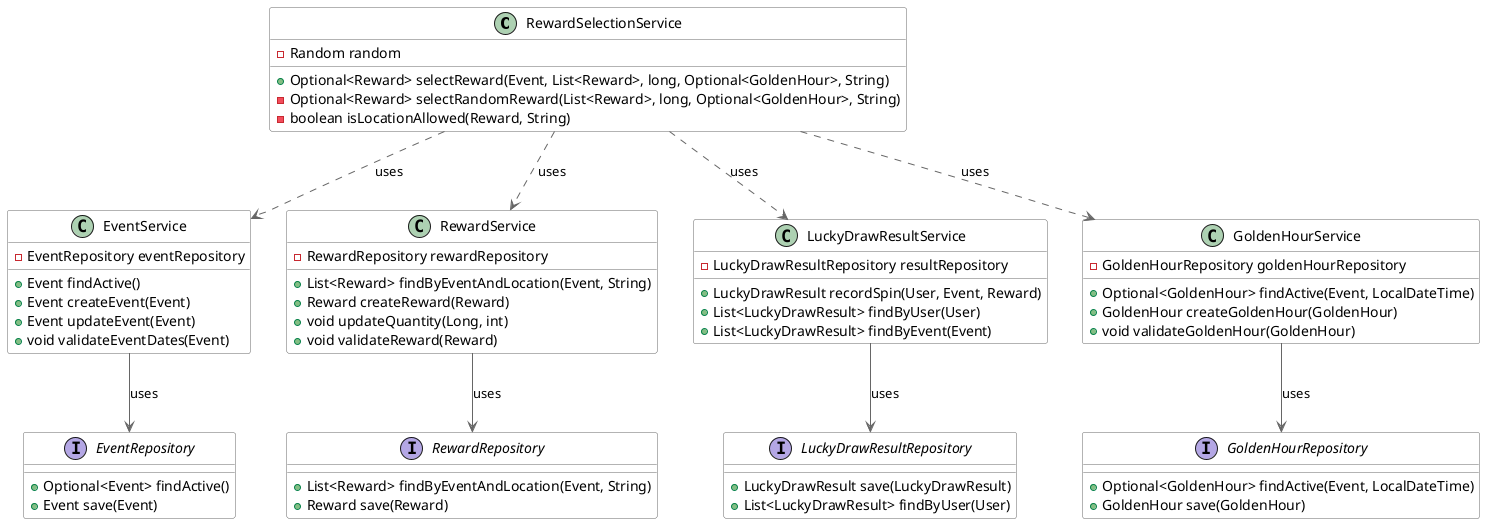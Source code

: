 @startuml Luckydraw Services

' Style settings
skinparam class {
    BackgroundColor white
    ArrowColor #666666
    BorderColor #666666
}

' Services and Components
class RewardSelectionService {
    -Random random
    +Optional<Reward> selectReward(Event, List<Reward>, long, Optional<GoldenHour>, String)
    -Optional<Reward> selectRandomReward(List<Reward>, long, Optional<GoldenHour>, String)
    -boolean isLocationAllowed(Reward, String)
}

class EventService {
    -EventRepository eventRepository
    +Event findActive()
    +Event createEvent(Event)
    +Event updateEvent(Event)
    +void validateEventDates(Event)
}

class RewardService {
    -RewardRepository rewardRepository
    +List<Reward> findByEventAndLocation(Event, String)
    +Reward createReward(Reward)
    +void updateQuantity(Long, int)
    +void validateReward(Reward)
}

class LuckyDrawResultService {
    -LuckyDrawResultRepository resultRepository
    +LuckyDrawResult recordSpin(User, Event, Reward)
    +List<LuckyDrawResult> findByUser(User)
    +List<LuckyDrawResult> findByEvent(Event)
}

class GoldenHourService {
    -GoldenHourRepository goldenHourRepository
    +Optional<GoldenHour> findActive(Event, LocalDateTime)
    +GoldenHour createGoldenHour(GoldenHour)
    +void validateGoldenHour(GoldenHour)
}

interface EventRepository {
    +Optional<Event> findActive()
    +Event save(Event)
}

interface RewardRepository {
    +List<Reward> findByEventAndLocation(Event, String)
    +Reward save(Reward)
}

interface LuckyDrawResultRepository {
    +LuckyDrawResult save(LuckyDrawResult)
    +List<LuckyDrawResult> findByUser(User)
}

interface GoldenHourRepository {
    +Optional<GoldenHour> findActive(Event, LocalDateTime)
    +GoldenHour save(GoldenHour)
}

' Relationships
RewardSelectionService ..> RewardService : uses
RewardSelectionService ..> EventService : uses
RewardSelectionService ..> LuckyDrawResultService : uses
RewardSelectionService ..> GoldenHourService : uses

EventService --> EventRepository : uses
RewardService --> RewardRepository : uses
LuckyDrawResultService --> LuckyDrawResultRepository : uses
GoldenHourService --> GoldenHourRepository : uses

@enduml